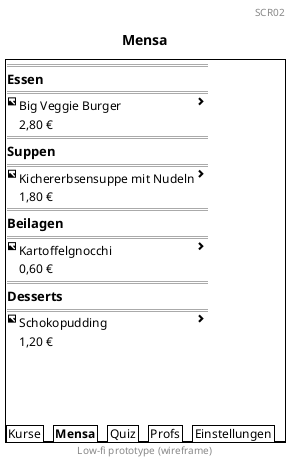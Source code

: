@startsalt
title Mensa
header SCR02
footer Low-fi prototype (wireframe)
{+
{
    == | * | * 
    === Essen | *
    == | * | *
    <&image> | Big Veggie Burger | <&chevron-right>
    . | 2,80 € | .
    == | * | *
    === Suppen | *
    == | * | *
    <&image> | Kichererbsensuppe mit Nudeln | <&chevron-right>
    . | 1,80 € | .
    == | * | *
    === Beilagen | *
    == | * | *
    <&image> | Kartoffelgnocchi | <&chevron-right>
    . | 0,60 € | .
    == | * | *
    === Desserts | *
    == | * | *
    <&image> | Schokopudding | <&chevron-right>
    . | 1,20 € | .
    .
    .
    .
    .
}
{/ Kurse | <b>Mensa | Quiz | Profs | Einstellungen }
}
@endsalt

